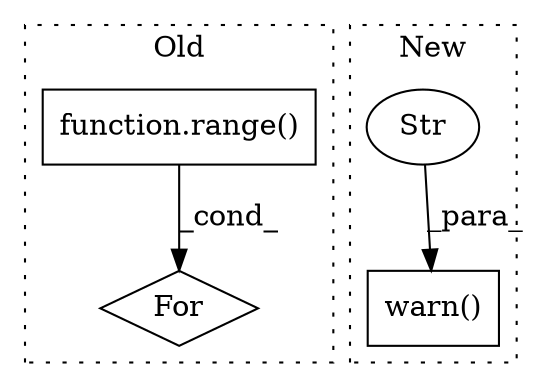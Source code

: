 digraph G {
subgraph cluster0 {
1 [label="function.range()" a="75" s="10462,10477" l="6,1" shape="box"];
4 [label="For" a="107" s="10453,10478" l="4,14" shape="diamond"];
label = "Old";
style="dotted";
}
subgraph cluster1 {
2 [label="warn()" a="75" s="10238,10430" l="14,1" shape="box"];
3 [label="Str" a="66" s="10252" l="136" shape="ellipse"];
label = "New";
style="dotted";
}
1 -> 4 [label="_cond_"];
3 -> 2 [label="_para_"];
}